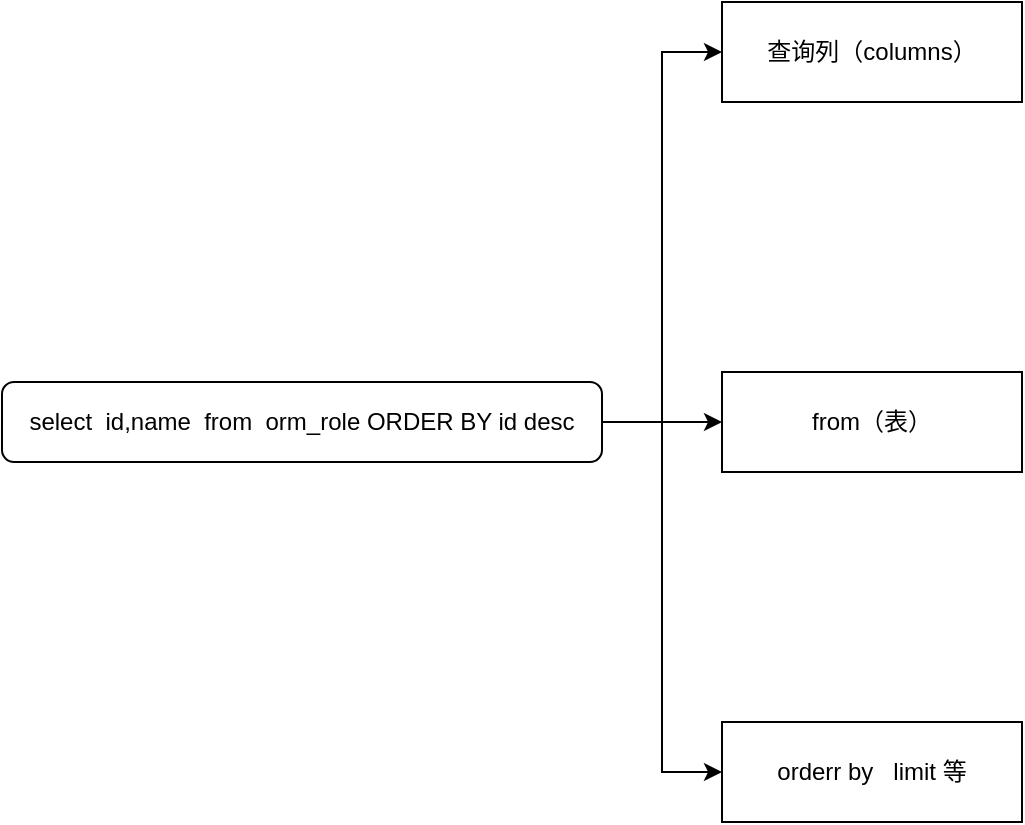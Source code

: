 <mxfile version="22.1.11" type="github">
  <diagram id="C5RBs43oDa-KdzZeNtuy" name="Page-1">
    <mxGraphModel dx="794" dy="430" grid="1" gridSize="10" guides="1" tooltips="1" connect="1" arrows="1" fold="1" page="1" pageScale="1" pageWidth="827" pageHeight="1169" math="0" shadow="0">
      <root>
        <mxCell id="WIyWlLk6GJQsqaUBKTNV-0" />
        <mxCell id="WIyWlLk6GJQsqaUBKTNV-1" parent="WIyWlLk6GJQsqaUBKTNV-0" />
        <mxCell id="mV0Pd0f22gaNJ1xFos99-3" style="edgeStyle=orthogonalEdgeStyle;rounded=0;orthogonalLoop=1;jettySize=auto;html=1;entryX=0;entryY=0.5;entryDx=0;entryDy=0;" edge="1" parent="WIyWlLk6GJQsqaUBKTNV-1" source="WIyWlLk6GJQsqaUBKTNV-3" target="mV0Pd0f22gaNJ1xFos99-1">
          <mxGeometry relative="1" as="geometry" />
        </mxCell>
        <mxCell id="mV0Pd0f22gaNJ1xFos99-4" style="edgeStyle=orthogonalEdgeStyle;rounded=0;orthogonalLoop=1;jettySize=auto;html=1;entryX=0;entryY=0.5;entryDx=0;entryDy=0;" edge="1" parent="WIyWlLk6GJQsqaUBKTNV-1" source="WIyWlLk6GJQsqaUBKTNV-3" target="mV0Pd0f22gaNJ1xFos99-2">
          <mxGeometry relative="1" as="geometry" />
        </mxCell>
        <mxCell id="mV0Pd0f22gaNJ1xFos99-5" style="edgeStyle=orthogonalEdgeStyle;rounded=0;orthogonalLoop=1;jettySize=auto;html=1;entryX=0;entryY=0.5;entryDx=0;entryDy=0;" edge="1" parent="WIyWlLk6GJQsqaUBKTNV-1" source="WIyWlLk6GJQsqaUBKTNV-3" target="mV0Pd0f22gaNJ1xFos99-0">
          <mxGeometry relative="1" as="geometry" />
        </mxCell>
        <mxCell id="WIyWlLk6GJQsqaUBKTNV-3" value="select&amp;nbsp; id,name&amp;nbsp; from&amp;nbsp; orm_role &#x9;ORDER BY id desc" style="rounded=1;whiteSpace=wrap;html=1;fontSize=12;glass=0;strokeWidth=1;shadow=0;" parent="WIyWlLk6GJQsqaUBKTNV-1" vertex="1">
          <mxGeometry x="30" y="390" width="300" height="40" as="geometry" />
        </mxCell>
        <mxCell id="mV0Pd0f22gaNJ1xFos99-0" value="查询列（columns）" style="rounded=0;whiteSpace=wrap;html=1;" vertex="1" parent="WIyWlLk6GJQsqaUBKTNV-1">
          <mxGeometry x="390" y="200" width="150" height="50" as="geometry" />
        </mxCell>
        <mxCell id="mV0Pd0f22gaNJ1xFos99-1" value="from（表）" style="rounded=0;whiteSpace=wrap;html=1;" vertex="1" parent="WIyWlLk6GJQsqaUBKTNV-1">
          <mxGeometry x="390" y="385" width="150" height="50" as="geometry" />
        </mxCell>
        <mxCell id="mV0Pd0f22gaNJ1xFos99-2" value="orderr by&amp;nbsp; &amp;nbsp;limit 等" style="rounded=0;whiteSpace=wrap;html=1;" vertex="1" parent="WIyWlLk6GJQsqaUBKTNV-1">
          <mxGeometry x="390" y="560" width="150" height="50" as="geometry" />
        </mxCell>
      </root>
    </mxGraphModel>
  </diagram>
</mxfile>
